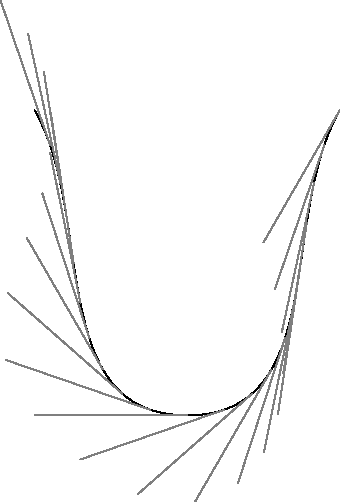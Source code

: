 size(6cm,0);

path curv=reverse((0,2){dir(-60)}..(1,0)..{dir(60)}(2,2));

draw(curv);

for(real i=0; i<=length(curv); i+=.1)
  draw(point(curv,i)--dir(curv,i)+point(curv,i),grey);
